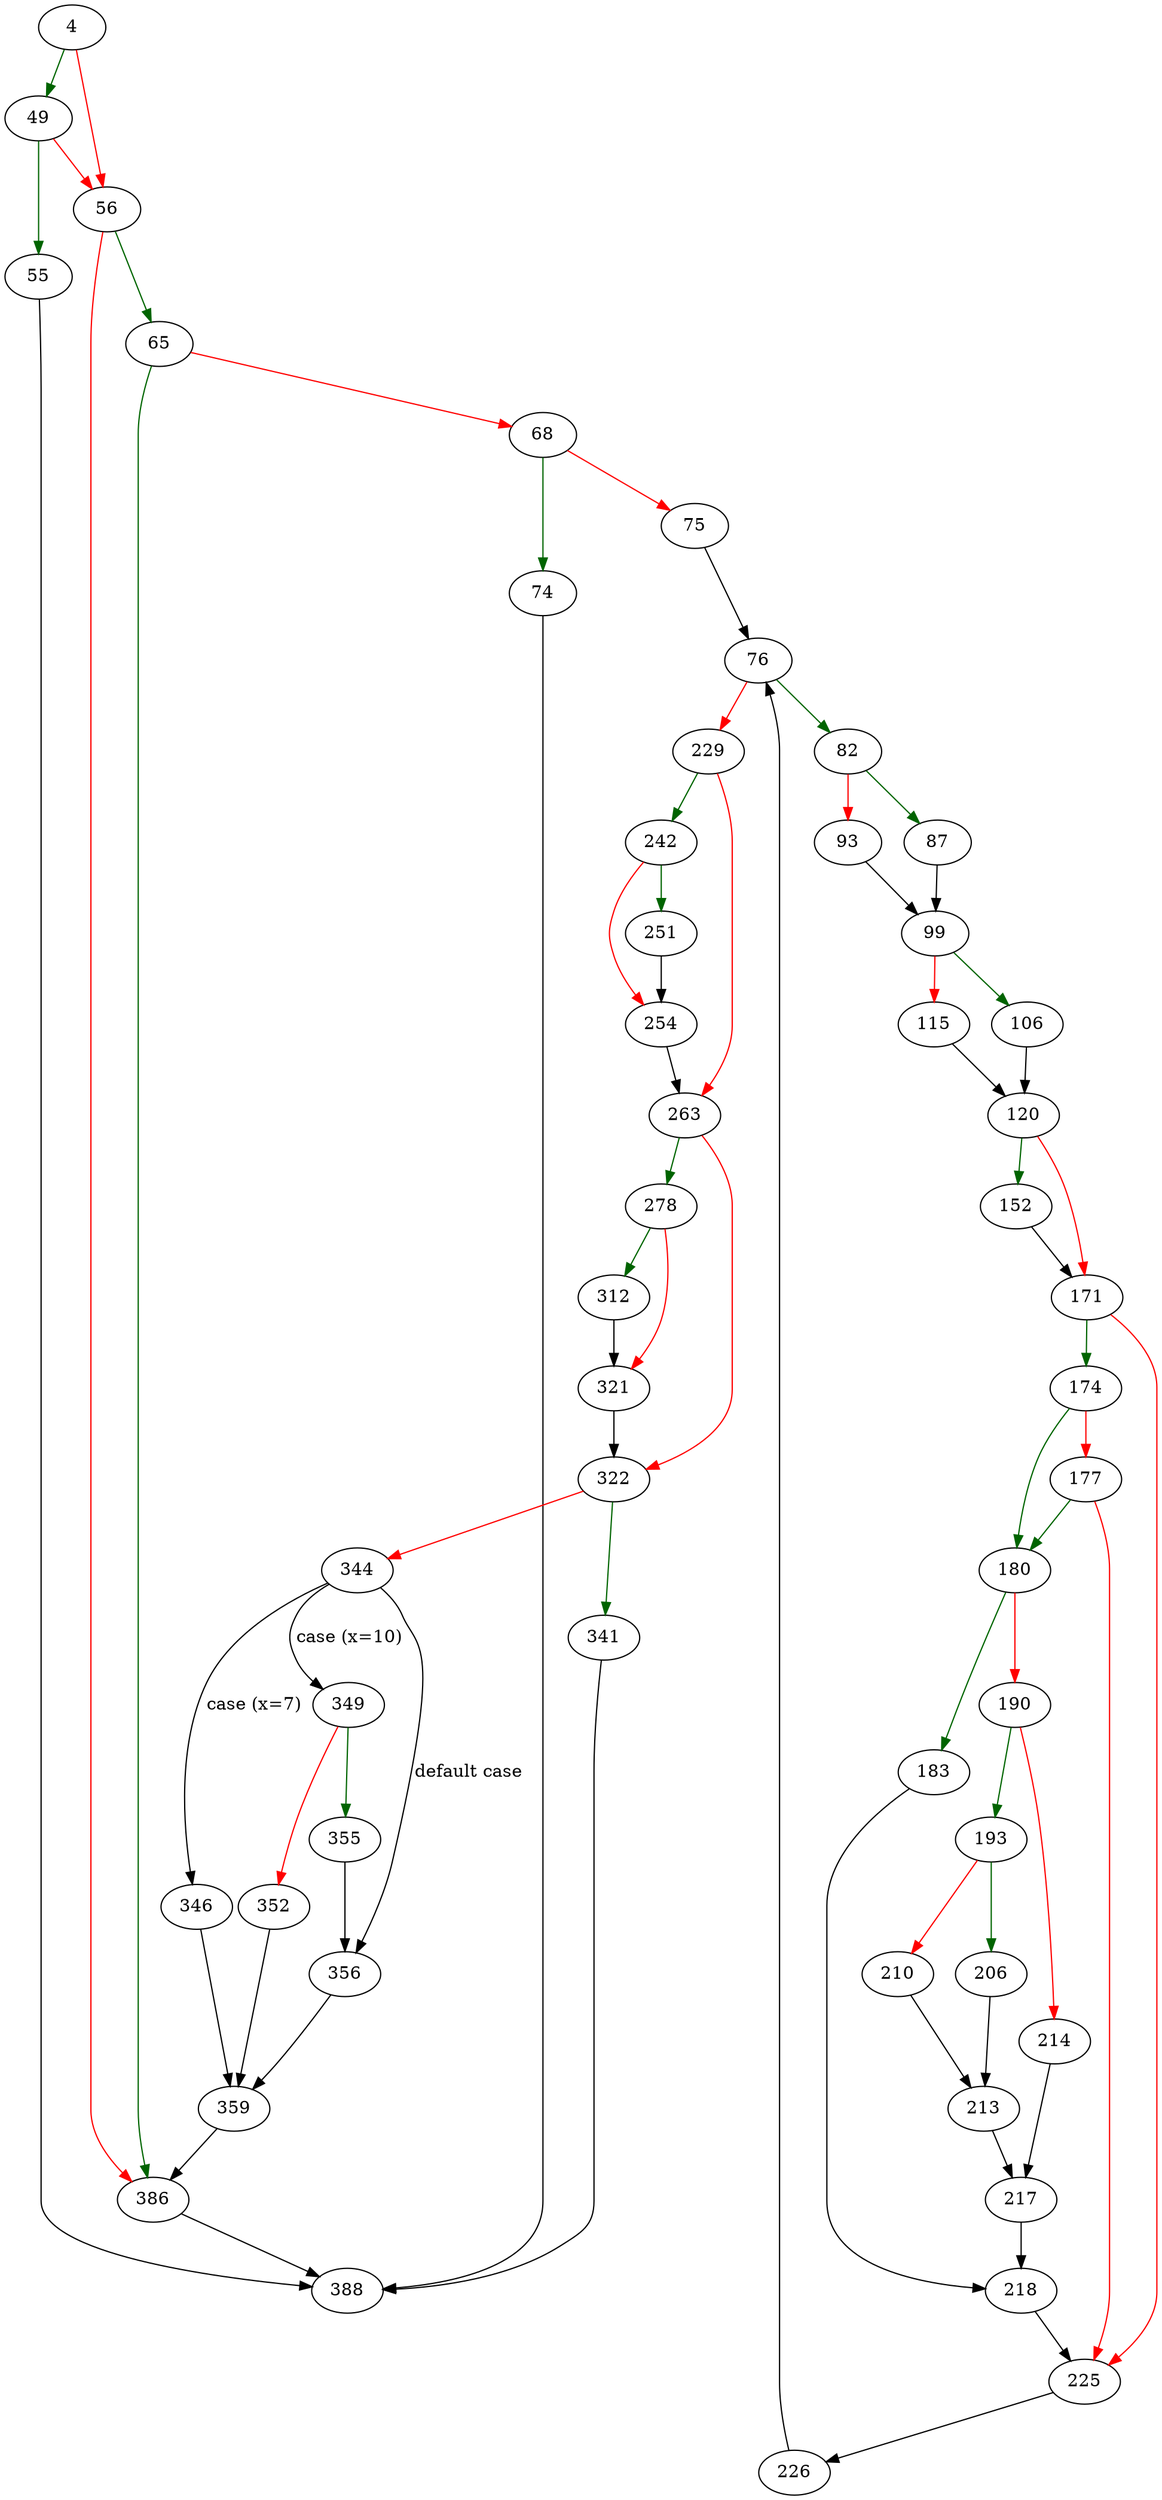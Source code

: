 strict digraph "fkActionTrigger" {
	// Node definitions.
	4 [entry=true];
	49;
	56;
	55;
	388;
	65;
	386;
	68;
	74;
	75;
	76;
	82;
	229;
	87;
	93;
	99;
	106;
	115;
	120;
	152;
	171;
	174;
	225;
	180;
	177;
	183;
	190;
	218;
	193;
	214;
	206;
	210;
	213;
	217;
	226;
	242;
	263;
	251;
	254;
	278;
	322;
	312;
	321;
	341;
	344;
	346;
	349;
	356;
	359;
	355;
	352;

	// Edge definitions.
	4 -> 49 [
		color=darkgreen
		cond=true
	];
	4 -> 56 [
		color=red
		cond=false
	];
	49 -> 56 [
		color=red
		cond=false
	];
	49 -> 55 [
		color=darkgreen
		cond=true
	];
	56 -> 65 [
		color=darkgreen
		cond=true
	];
	56 -> 386 [
		color=red
		cond=false
	];
	55 -> 388;
	65 -> 386 [
		color=darkgreen
		cond=true
	];
	65 -> 68 [
		color=red
		cond=false
	];
	386 -> 388;
	68 -> 74 [
		color=darkgreen
		cond=true
	];
	68 -> 75 [
		color=red
		cond=false
	];
	74 -> 388;
	75 -> 76;
	76 -> 82 [
		color=darkgreen
		cond=true
	];
	76 -> 229 [
		color=red
		cond=false
	];
	82 -> 87 [
		color=darkgreen
		cond=true
	];
	82 -> 93 [
		color=red
		cond=false
	];
	229 -> 242 [
		color=darkgreen
		cond=true
	];
	229 -> 263 [
		color=red
		cond=false
	];
	87 -> 99;
	93 -> 99;
	99 -> 106 [
		color=darkgreen
		cond=true
	];
	99 -> 115 [
		color=red
		cond=false
	];
	106 -> 120;
	115 -> 120;
	120 -> 152 [
		color=darkgreen
		cond=true
	];
	120 -> 171 [
		color=red
		cond=false
	];
	152 -> 171;
	171 -> 174 [
		color=darkgreen
		cond=true
	];
	171 -> 225 [
		color=red
		cond=false
	];
	174 -> 180 [
		color=darkgreen
		cond=true
	];
	174 -> 177 [
		color=red
		cond=false
	];
	225 -> 226;
	180 -> 183 [
		color=darkgreen
		cond=true
	];
	180 -> 190 [
		color=red
		cond=false
	];
	177 -> 225 [
		color=red
		cond=false
	];
	177 -> 180 [
		color=darkgreen
		cond=true
	];
	183 -> 218;
	190 -> 193 [
		color=darkgreen
		cond=true
	];
	190 -> 214 [
		color=red
		cond=false
	];
	218 -> 225;
	193 -> 206 [
		color=darkgreen
		cond=true
	];
	193 -> 210 [
		color=red
		cond=false
	];
	214 -> 217;
	206 -> 213;
	210 -> 213;
	213 -> 217;
	217 -> 218;
	226 -> 76;
	242 -> 251 [
		color=darkgreen
		cond=true
	];
	242 -> 254 [
		color=red
		cond=false
	];
	263 -> 278 [
		color=darkgreen
		cond=true
	];
	263 -> 322 [
		color=red
		cond=false
	];
	251 -> 254;
	254 -> 263;
	278 -> 312 [
		color=darkgreen
		cond=true
	];
	278 -> 321 [
		color=red
		cond=false
	];
	322 -> 341 [
		color=darkgreen
		cond=true
	];
	322 -> 344 [
		color=red
		cond=false
	];
	312 -> 321;
	321 -> 322;
	341 -> 388;
	344 -> 346 [
		cond="case (x=7)"
		label="case (x=7)"
	];
	344 -> 349 [
		cond="case (x=10)"
		label="case (x=10)"
	];
	344 -> 356 [
		cond="default case"
		label="default case"
	];
	346 -> 359;
	349 -> 355 [
		color=darkgreen
		cond=true
	];
	349 -> 352 [
		color=red
		cond=false
	];
	356 -> 359;
	359 -> 386;
	355 -> 356;
	352 -> 359;
}